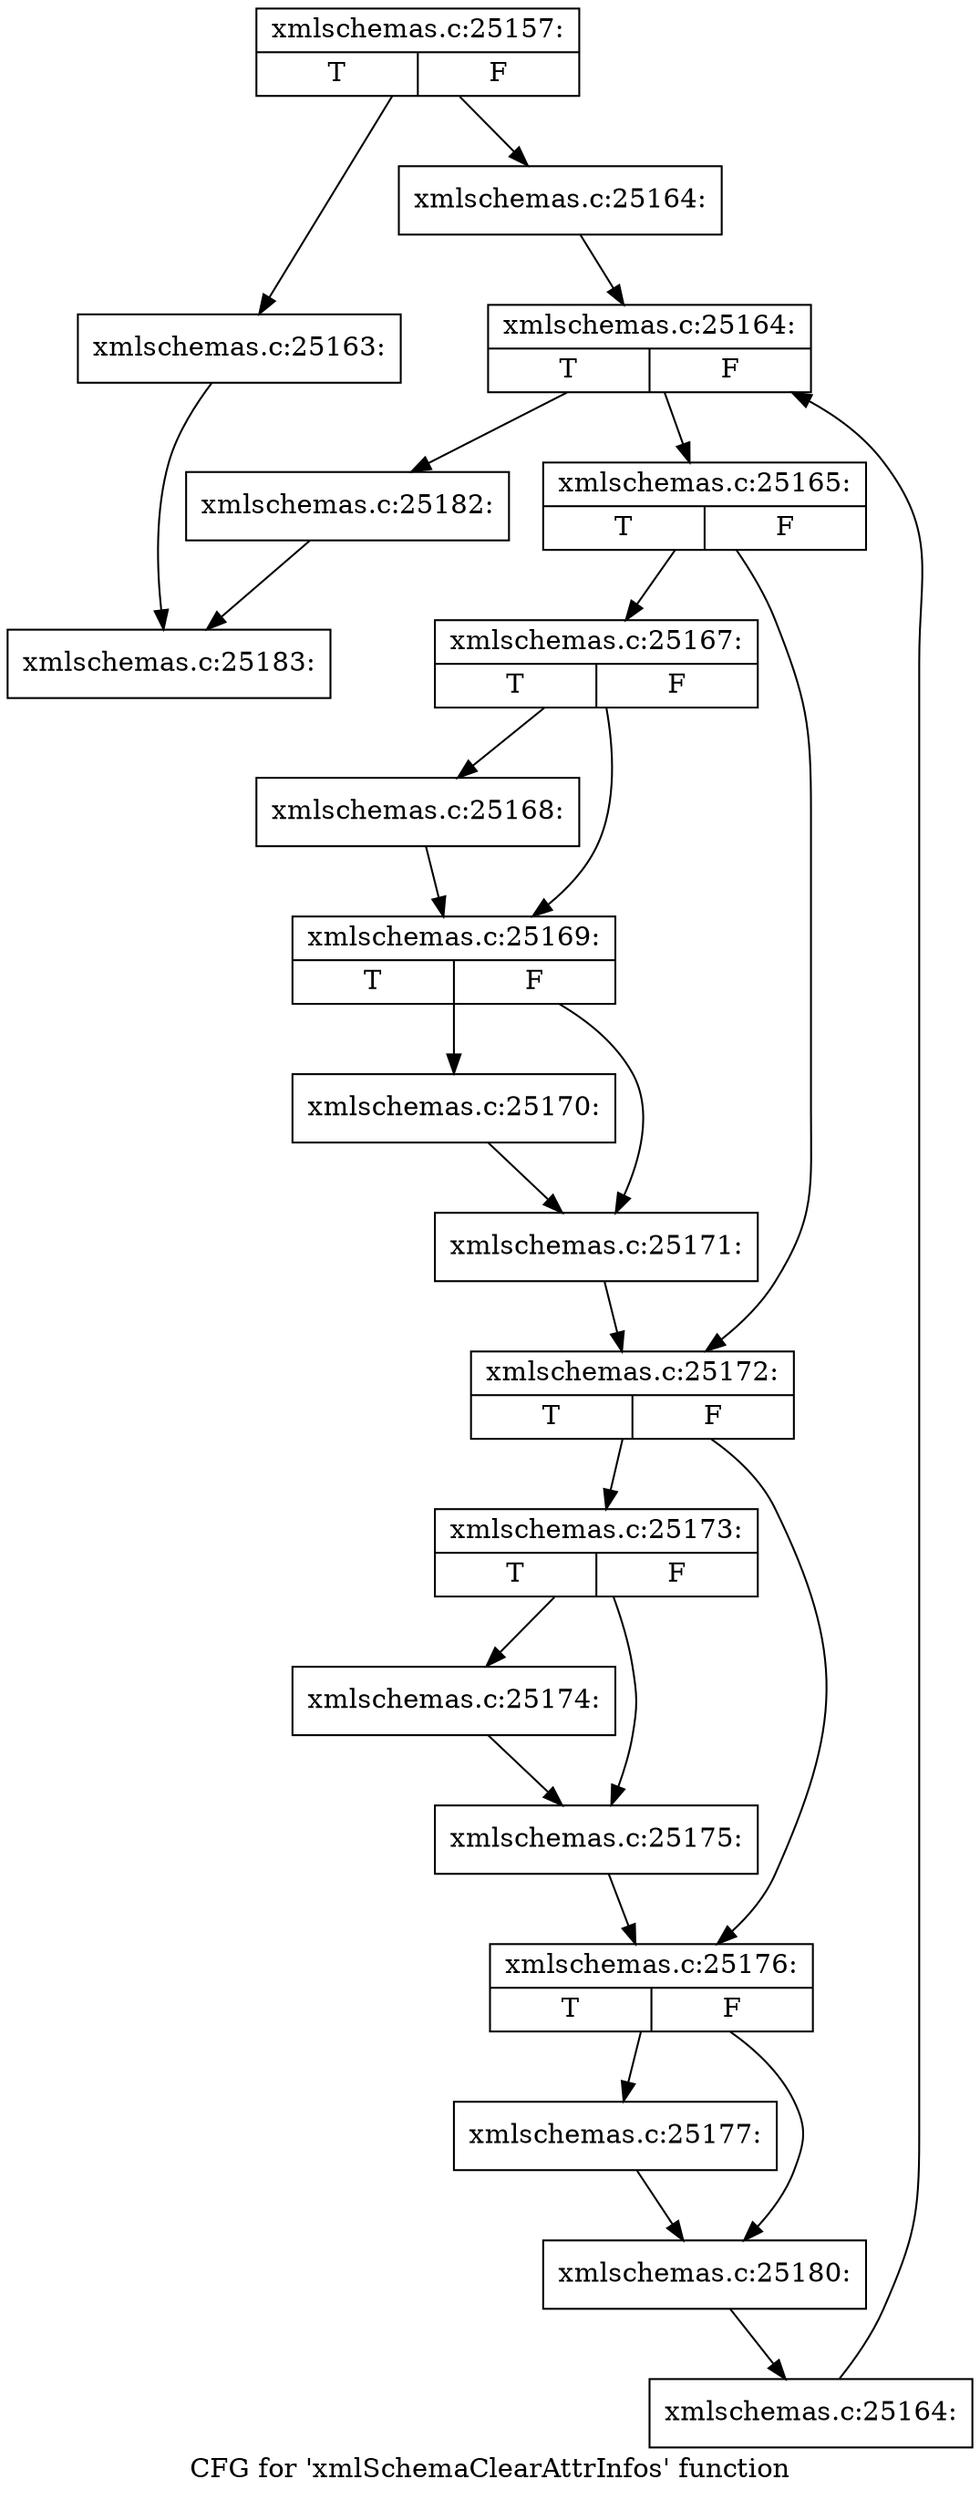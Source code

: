digraph "CFG for 'xmlSchemaClearAttrInfos' function" {
	label="CFG for 'xmlSchemaClearAttrInfos' function";

	Node0x545f8a0 [shape=record,label="{xmlschemas.c:25157:|{<s0>T|<s1>F}}"];
	Node0x545f8a0 -> Node0x545fde0;
	Node0x545f8a0 -> Node0x545fe30;
	Node0x545fde0 [shape=record,label="{xmlschemas.c:25163:}"];
	Node0x545fde0 -> Node0x5462590;
	Node0x545fe30 [shape=record,label="{xmlschemas.c:25164:}"];
	Node0x545fe30 -> Node0x54633b0;
	Node0x54633b0 [shape=record,label="{xmlschemas.c:25164:|{<s0>T|<s1>F}}"];
	Node0x54633b0 -> Node0x5463690;
	Node0x54633b0 -> Node0x5463210;
	Node0x5463690 [shape=record,label="{xmlschemas.c:25165:|{<s0>T|<s1>F}}"];
	Node0x5463690 -> Node0x5463f00;
	Node0x5463690 -> Node0x5463f50;
	Node0x5463f00 [shape=record,label="{xmlschemas.c:25167:|{<s0>T|<s1>F}}"];
	Node0x5463f00 -> Node0x5464460;
	Node0x5463f00 -> Node0x54644b0;
	Node0x5464460 [shape=record,label="{xmlschemas.c:25168:}"];
	Node0x5464460 -> Node0x54644b0;
	Node0x54644b0 [shape=record,label="{xmlschemas.c:25169:|{<s0>T|<s1>F}}"];
	Node0x54644b0 -> Node0x5464cf0;
	Node0x54644b0 -> Node0x5464d40;
	Node0x5464cf0 [shape=record,label="{xmlschemas.c:25170:}"];
	Node0x5464cf0 -> Node0x5464d40;
	Node0x5464d40 [shape=record,label="{xmlschemas.c:25171:}"];
	Node0x5464d40 -> Node0x5463f50;
	Node0x5463f50 [shape=record,label="{xmlschemas.c:25172:|{<s0>T|<s1>F}}"];
	Node0x5463f50 -> Node0x54655f0;
	Node0x5463f50 -> Node0x5465640;
	Node0x54655f0 [shape=record,label="{xmlschemas.c:25173:|{<s0>T|<s1>F}}"];
	Node0x54655f0 -> Node0x5465ad0;
	Node0x54655f0 -> Node0x5465b20;
	Node0x5465ad0 [shape=record,label="{xmlschemas.c:25174:}"];
	Node0x5465ad0 -> Node0x5465b20;
	Node0x5465b20 [shape=record,label="{xmlschemas.c:25175:}"];
	Node0x5465b20 -> Node0x5465640;
	Node0x5465640 [shape=record,label="{xmlschemas.c:25176:|{<s0>T|<s1>F}}"];
	Node0x5465640 -> Node0x5466450;
	Node0x5465640 -> Node0x54664a0;
	Node0x5466450 [shape=record,label="{xmlschemas.c:25177:}"];
	Node0x5466450 -> Node0x54664a0;
	Node0x54664a0 [shape=record,label="{xmlschemas.c:25180:}"];
	Node0x54664a0 -> Node0x5463600;
	Node0x5463600 [shape=record,label="{xmlschemas.c:25164:}"];
	Node0x5463600 -> Node0x54633b0;
	Node0x5463210 [shape=record,label="{xmlschemas.c:25182:}"];
	Node0x5463210 -> Node0x5462590;
	Node0x5462590 [shape=record,label="{xmlschemas.c:25183:}"];
}
